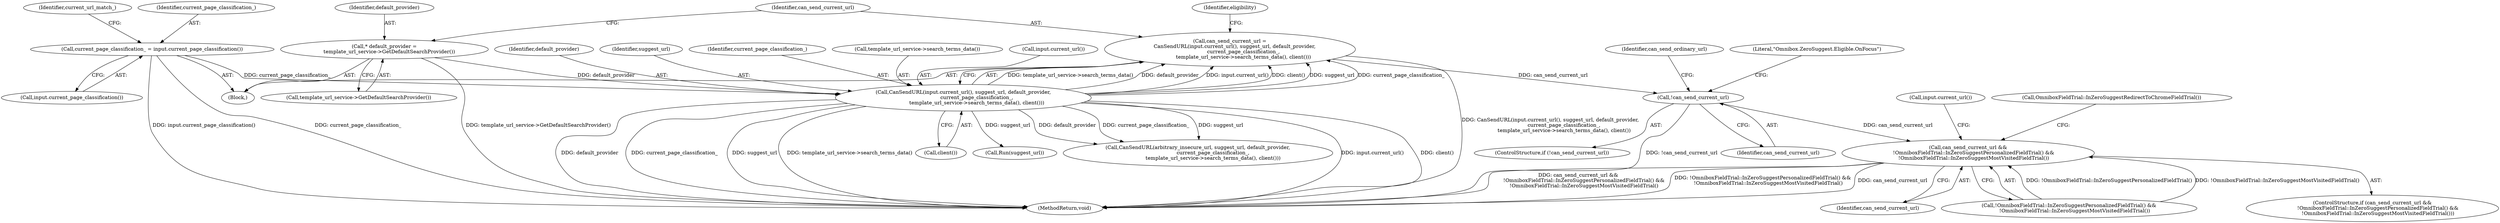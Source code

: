 digraph "0_Chrome_3f71619ec516f553c69a08bf373dcde14e86d08f@API" {
"1000161" [label="(Call,can_send_current_url =\n      CanSendURL(input.current_url(), suggest_url, default_provider,\n                 current_page_classification_,\n                 template_url_service->search_terms_data(), client()))"];
"1000163" [label="(Call,CanSendURL(input.current_url(), suggest_url, default_provider,\n                 current_page_classification_,\n                 template_url_service->search_terms_data(), client()))"];
"1000157" [label="(Call,* default_provider =\n      template_url_service->GetDefaultSearchProvider())"];
"1000137" [label="(Call,current_page_classification_ = input.current_page_classification())"];
"1000176" [label="(Call,!can_send_current_url)"];
"1000204" [label="(Call,can_send_current_url &&\n       !OmniboxFieldTrial::InZeroSuggestPersonalizedFieldTrial() &&\n       !OmniboxFieldTrial::InZeroSuggestMostVisitedFieldTrial())"];
"1000175" [label="(ControlStructure,if (!can_send_current_url))"];
"1000141" [label="(Identifier,current_url_match_)"];
"1000162" [label="(Identifier,can_send_current_url)"];
"1000161" [label="(Call,can_send_current_url =\n      CanSendURL(input.current_url(), suggest_url, default_provider,\n                 current_page_classification_,\n                 template_url_service->search_terms_data(), client()))"];
"1000181" [label="(Identifier,can_send_ordinary_url)"];
"1000205" [label="(Identifier,can_send_current_url)"];
"1000176" [label="(Call,!can_send_current_url)"];
"1000169" [label="(Call,client())"];
"1000206" [label="(Call,!OmniboxFieldTrial::InZeroSuggestPersonalizedFieldTrial() &&\n       !OmniboxFieldTrial::InZeroSuggestMostVisitedFieldTrial())"];
"1000159" [label="(Call,template_url_service->GetDefaultSearchProvider())"];
"1000166" [label="(Identifier,default_provider)"];
"1000139" [label="(Call,input.current_page_classification())"];
"1000177" [label="(Identifier,can_send_current_url)"];
"1000246" [label="(Call,input.current_url())"];
"1000253" [label="(Call,Run(suggest_url))"];
"1000213" [label="(Call,OmniboxFieldTrial::InZeroSuggestRedirectToChromeFieldTrial())"];
"1000103" [label="(Block,)"];
"1000204" [label="(Call,can_send_current_url &&\n       !OmniboxFieldTrial::InZeroSuggestPersonalizedFieldTrial() &&\n       !OmniboxFieldTrial::InZeroSuggestMostVisitedFieldTrial())"];
"1000203" [label="(ControlStructure,if (can_send_current_url &&\n       !OmniboxFieldTrial::InZeroSuggestPersonalizedFieldTrial() &&\n       !OmniboxFieldTrial::InZeroSuggestMostVisitedFieldTrial()))"];
"1000165" [label="(Identifier,suggest_url)"];
"1000137" [label="(Call,current_page_classification_ = input.current_page_classification())"];
"1000157" [label="(Call,* default_provider =\n      template_url_service->GetDefaultSearchProvider())"];
"1000182" [label="(Call,CanSendURL(arbitrary_insecure_url, suggest_url, default_provider,\n                   current_page_classification_,\n                   template_url_service->search_terms_data(), client()))"];
"1000173" [label="(Identifier,eligibility)"];
"1000167" [label="(Identifier,current_page_classification_)"];
"1000138" [label="(Identifier,current_page_classification_)"];
"1000196" [label="(Literal,\"Omnibox.ZeroSuggest.Eligible.OnFocus\")"];
"1000158" [label="(Identifier,default_provider)"];
"1000168" [label="(Call,template_url_service->search_terms_data())"];
"1000163" [label="(Call,CanSendURL(input.current_url(), suggest_url, default_provider,\n                 current_page_classification_,\n                 template_url_service->search_terms_data(), client()))"];
"1000164" [label="(Call,input.current_url())"];
"1000255" [label="(MethodReturn,void)"];
"1000161" -> "1000103"  [label="AST: "];
"1000161" -> "1000163"  [label="CFG: "];
"1000162" -> "1000161"  [label="AST: "];
"1000163" -> "1000161"  [label="AST: "];
"1000173" -> "1000161"  [label="CFG: "];
"1000161" -> "1000255"  [label="DDG: CanSendURL(input.current_url(), suggest_url, default_provider,\n                 current_page_classification_,\n                 template_url_service->search_terms_data(), client())"];
"1000163" -> "1000161"  [label="DDG: template_url_service->search_terms_data()"];
"1000163" -> "1000161"  [label="DDG: default_provider"];
"1000163" -> "1000161"  [label="DDG: input.current_url()"];
"1000163" -> "1000161"  [label="DDG: client()"];
"1000163" -> "1000161"  [label="DDG: suggest_url"];
"1000163" -> "1000161"  [label="DDG: current_page_classification_"];
"1000161" -> "1000176"  [label="DDG: can_send_current_url"];
"1000163" -> "1000169"  [label="CFG: "];
"1000164" -> "1000163"  [label="AST: "];
"1000165" -> "1000163"  [label="AST: "];
"1000166" -> "1000163"  [label="AST: "];
"1000167" -> "1000163"  [label="AST: "];
"1000168" -> "1000163"  [label="AST: "];
"1000169" -> "1000163"  [label="AST: "];
"1000163" -> "1000255"  [label="DDG: template_url_service->search_terms_data()"];
"1000163" -> "1000255"  [label="DDG: input.current_url()"];
"1000163" -> "1000255"  [label="DDG: client()"];
"1000163" -> "1000255"  [label="DDG: default_provider"];
"1000163" -> "1000255"  [label="DDG: current_page_classification_"];
"1000163" -> "1000255"  [label="DDG: suggest_url"];
"1000157" -> "1000163"  [label="DDG: default_provider"];
"1000137" -> "1000163"  [label="DDG: current_page_classification_"];
"1000163" -> "1000182"  [label="DDG: suggest_url"];
"1000163" -> "1000182"  [label="DDG: default_provider"];
"1000163" -> "1000182"  [label="DDG: current_page_classification_"];
"1000163" -> "1000253"  [label="DDG: suggest_url"];
"1000157" -> "1000103"  [label="AST: "];
"1000157" -> "1000159"  [label="CFG: "];
"1000158" -> "1000157"  [label="AST: "];
"1000159" -> "1000157"  [label="AST: "];
"1000162" -> "1000157"  [label="CFG: "];
"1000157" -> "1000255"  [label="DDG: template_url_service->GetDefaultSearchProvider()"];
"1000137" -> "1000103"  [label="AST: "];
"1000137" -> "1000139"  [label="CFG: "];
"1000138" -> "1000137"  [label="AST: "];
"1000139" -> "1000137"  [label="AST: "];
"1000141" -> "1000137"  [label="CFG: "];
"1000137" -> "1000255"  [label="DDG: input.current_page_classification()"];
"1000137" -> "1000255"  [label="DDG: current_page_classification_"];
"1000176" -> "1000175"  [label="AST: "];
"1000176" -> "1000177"  [label="CFG: "];
"1000177" -> "1000176"  [label="AST: "];
"1000181" -> "1000176"  [label="CFG: "];
"1000196" -> "1000176"  [label="CFG: "];
"1000176" -> "1000255"  [label="DDG: !can_send_current_url"];
"1000176" -> "1000204"  [label="DDG: can_send_current_url"];
"1000204" -> "1000203"  [label="AST: "];
"1000204" -> "1000205"  [label="CFG: "];
"1000204" -> "1000206"  [label="CFG: "];
"1000205" -> "1000204"  [label="AST: "];
"1000206" -> "1000204"  [label="AST: "];
"1000213" -> "1000204"  [label="CFG: "];
"1000246" -> "1000204"  [label="CFG: "];
"1000204" -> "1000255"  [label="DDG: !OmniboxFieldTrial::InZeroSuggestPersonalizedFieldTrial() &&\n       !OmniboxFieldTrial::InZeroSuggestMostVisitedFieldTrial()"];
"1000204" -> "1000255"  [label="DDG: can_send_current_url"];
"1000204" -> "1000255"  [label="DDG: can_send_current_url &&\n       !OmniboxFieldTrial::InZeroSuggestPersonalizedFieldTrial() &&\n       !OmniboxFieldTrial::InZeroSuggestMostVisitedFieldTrial()"];
"1000206" -> "1000204"  [label="DDG: !OmniboxFieldTrial::InZeroSuggestPersonalizedFieldTrial()"];
"1000206" -> "1000204"  [label="DDG: !OmniboxFieldTrial::InZeroSuggestMostVisitedFieldTrial()"];
}

